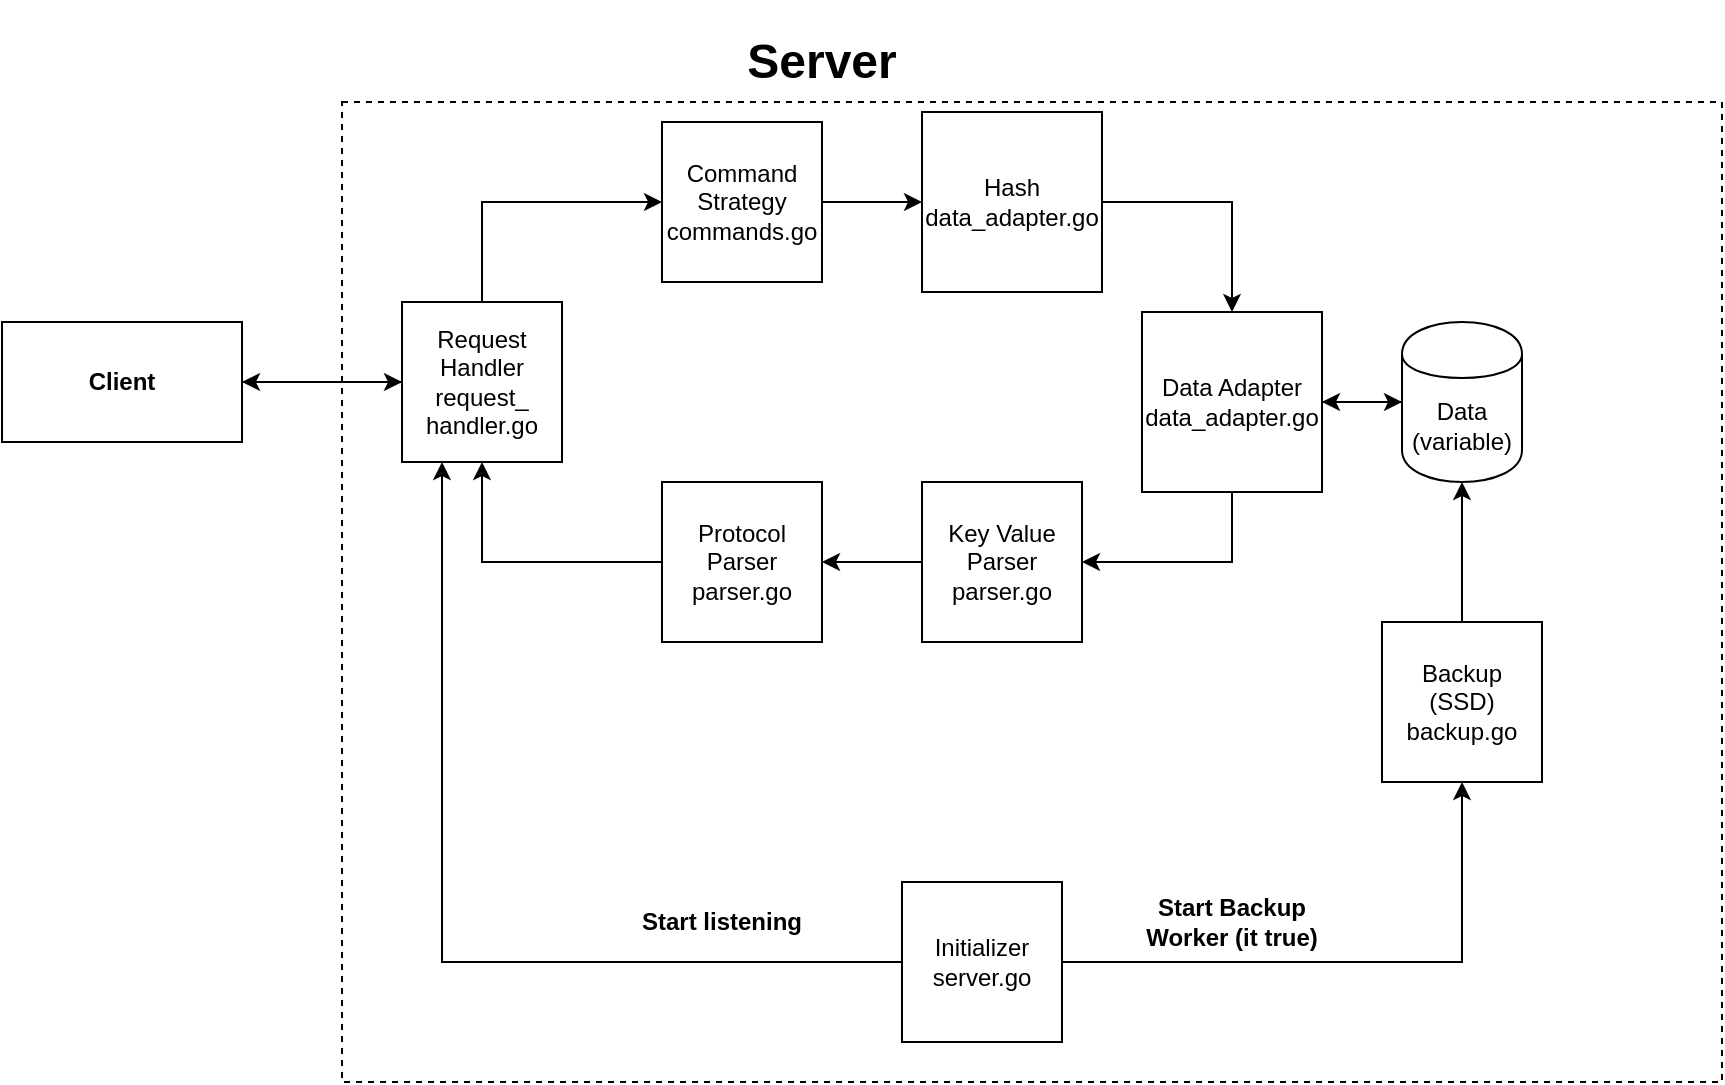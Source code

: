 <mxfile version="13.1.0" type="device"><diagram id="D_oCfM1YRTrh5EWOlh-G" name="Page-1"><mxGraphModel dx="1038" dy="580" grid="1" gridSize="10" guides="1" tooltips="1" connect="1" arrows="1" fold="1" page="1" pageScale="1" pageWidth="850" pageHeight="1100" math="0" shadow="0"><root><mxCell id="0"/><mxCell id="1" parent="0"/><mxCell id="6N7eoi6Sq0LHu0GbbqA4-6" value="" style="rounded=0;whiteSpace=wrap;html=1;dashed=1;fillColor=none;align=center;" parent="1" vertex="1"><mxGeometry x="210" y="70" width="690" height="490" as="geometry"/></mxCell><mxCell id="6N7eoi6Sq0LHu0GbbqA4-16" style="edgeStyle=orthogonalEdgeStyle;rounded=0;orthogonalLoop=1;jettySize=auto;html=1;" parent="1" source="6N7eoi6Sq0LHu0GbbqA4-3" target="6N7eoi6Sq0LHu0GbbqA4-13" edge="1"><mxGeometry relative="1" as="geometry"/></mxCell><mxCell id="6N7eoi6Sq0LHu0GbbqA4-3" value="&lt;b&gt;Client&lt;/b&gt;" style="rounded=0;whiteSpace=wrap;html=1;" parent="1" vertex="1"><mxGeometry x="40" y="180" width="120" height="60" as="geometry"/></mxCell><mxCell id="6N7eoi6Sq0LHu0GbbqA4-7" value="&lt;h1&gt;Server&lt;/h1&gt;" style="text;html=1;strokeColor=none;fillColor=none;align=center;verticalAlign=middle;whiteSpace=wrap;rounded=0;dashed=1;" parent="1" vertex="1"><mxGeometry x="430" y="40" width="40" height="20" as="geometry"/></mxCell><mxCell id="6N7eoi6Sq0LHu0GbbqA4-22" style="edgeStyle=orthogonalEdgeStyle;rounded=0;orthogonalLoop=1;jettySize=auto;html=1;entryX=0;entryY=0.5;entryDx=0;entryDy=0;" parent="1" source="6N7eoi6Sq0LHu0GbbqA4-12" target="6N7eoi6Sq0LHu0GbbqA4-15" edge="1"><mxGeometry relative="1" as="geometry"/></mxCell><mxCell id="6N7eoi6Sq0LHu0GbbqA4-12" value="Command Strategy&lt;br&gt;commands.go" style="whiteSpace=wrap;html=1;aspect=fixed;fillColor=#ffffff;" parent="1" vertex="1"><mxGeometry x="370" y="80" width="80" height="80" as="geometry"/></mxCell><mxCell id="6N7eoi6Sq0LHu0GbbqA4-17" style="edgeStyle=orthogonalEdgeStyle;rounded=0;orthogonalLoop=1;jettySize=auto;html=1;" parent="1" source="6N7eoi6Sq0LHu0GbbqA4-13" target="6N7eoi6Sq0LHu0GbbqA4-3" edge="1"><mxGeometry relative="1" as="geometry"/></mxCell><mxCell id="6N7eoi6Sq0LHu0GbbqA4-19" style="edgeStyle=orthogonalEdgeStyle;rounded=0;orthogonalLoop=1;jettySize=auto;html=1;entryX=0;entryY=0.5;entryDx=0;entryDy=0;" parent="1" source="6N7eoi6Sq0LHu0GbbqA4-13" target="6N7eoi6Sq0LHu0GbbqA4-12" edge="1"><mxGeometry relative="1" as="geometry"><Array as="points"><mxPoint x="280" y="120"/><mxPoint x="370" y="120"/></Array></mxGeometry></mxCell><mxCell id="6N7eoi6Sq0LHu0GbbqA4-13" value="&lt;span&gt;Request Handler&lt;br&gt;request_&lt;br&gt;handler.go&lt;br&gt;&lt;/span&gt;" style="whiteSpace=wrap;html=1;aspect=fixed;fillColor=#ffffff;" parent="1" vertex="1"><mxGeometry x="240" y="170" width="80" height="80" as="geometry"/></mxCell><mxCell id="6N7eoi6Sq0LHu0GbbqA4-24" style="edgeStyle=orthogonalEdgeStyle;rounded=0;orthogonalLoop=1;jettySize=auto;html=1;entryX=1;entryY=0.5;entryDx=0;entryDy=0;exitX=0.5;exitY=1;exitDx=0;exitDy=0;" parent="1" source="6N7eoi6Sq0LHu0GbbqA4-14" target="6N7eoi6Sq0LHu0GbbqA4-23" edge="1"><mxGeometry relative="1" as="geometry"/></mxCell><mxCell id="6N7eoi6Sq0LHu0GbbqA4-27" style="edgeStyle=orthogonalEdgeStyle;rounded=0;orthogonalLoop=1;jettySize=auto;html=1;entryX=0;entryY=0.5;entryDx=0;entryDy=0;" parent="1" source="6N7eoi6Sq0LHu0GbbqA4-14" target="6N7eoi6Sq0LHu0GbbqA4-18" edge="1"><mxGeometry relative="1" as="geometry"/></mxCell><mxCell id="6N7eoi6Sq0LHu0GbbqA4-14" value="&lt;span&gt;Data Adapter&lt;br&gt;data_adapter.go&lt;br&gt;&lt;/span&gt;" style="whiteSpace=wrap;html=1;aspect=fixed;fillColor=#ffffff;" parent="1" vertex="1"><mxGeometry x="610" y="175" width="90" height="90" as="geometry"/></mxCell><mxCell id="6N7eoi6Sq0LHu0GbbqA4-26" style="edgeStyle=orthogonalEdgeStyle;rounded=0;orthogonalLoop=1;jettySize=auto;html=1;entryX=0.5;entryY=0;entryDx=0;entryDy=0;" parent="1" source="6N7eoi6Sq0LHu0GbbqA4-15" target="6N7eoi6Sq0LHu0GbbqA4-14" edge="1"><mxGeometry relative="1" as="geometry"/></mxCell><mxCell id="6N7eoi6Sq0LHu0GbbqA4-15" value="&lt;span&gt;Hash&lt;br&gt;&lt;/span&gt;data_adapter.go&lt;span&gt;&lt;br&gt;&lt;/span&gt;" style="whiteSpace=wrap;html=1;aspect=fixed;fillColor=#ffffff;" parent="1" vertex="1"><mxGeometry x="500" y="75" width="90" height="90" as="geometry"/></mxCell><mxCell id="6N7eoi6Sq0LHu0GbbqA4-28" style="edgeStyle=orthogonalEdgeStyle;rounded=0;orthogonalLoop=1;jettySize=auto;html=1;" parent="1" source="6N7eoi6Sq0LHu0GbbqA4-18" edge="1"><mxGeometry relative="1" as="geometry"><mxPoint x="700" y="220" as="targetPoint"/></mxGeometry></mxCell><mxCell id="6N7eoi6Sq0LHu0GbbqA4-18" value="Data&lt;br&gt;(variable)" style="shape=cylinder;whiteSpace=wrap;html=1;boundedLbl=1;backgroundOutline=1;fillColor=#ffffff;" parent="1" vertex="1"><mxGeometry x="740" y="180" width="60" height="80" as="geometry"/></mxCell><mxCell id="6N7eoi6Sq0LHu0GbbqA4-21" style="edgeStyle=orthogonalEdgeStyle;rounded=0;orthogonalLoop=1;jettySize=auto;html=1;" parent="1" source="6N7eoi6Sq0LHu0GbbqA4-20" target="6N7eoi6Sq0LHu0GbbqA4-13" edge="1"><mxGeometry relative="1" as="geometry"/></mxCell><mxCell id="6N7eoi6Sq0LHu0GbbqA4-20" value="Protocol Parser&lt;br&gt;parser.go" style="whiteSpace=wrap;html=1;aspect=fixed;fillColor=#ffffff;" parent="1" vertex="1"><mxGeometry x="370" y="260" width="80" height="80" as="geometry"/></mxCell><mxCell id="6N7eoi6Sq0LHu0GbbqA4-25" style="edgeStyle=orthogonalEdgeStyle;rounded=0;orthogonalLoop=1;jettySize=auto;html=1;entryX=1;entryY=0.5;entryDx=0;entryDy=0;" parent="1" source="6N7eoi6Sq0LHu0GbbqA4-23" target="6N7eoi6Sq0LHu0GbbqA4-20" edge="1"><mxGeometry relative="1" as="geometry"/></mxCell><mxCell id="6N7eoi6Sq0LHu0GbbqA4-23" value="Key Value Parser&lt;br&gt;parser.go" style="whiteSpace=wrap;html=1;aspect=fixed;fillColor=#ffffff;" parent="1" vertex="1"><mxGeometry x="500" y="260" width="80" height="80" as="geometry"/></mxCell><mxCell id="6N7eoi6Sq0LHu0GbbqA4-34" style="edgeStyle=orthogonalEdgeStyle;rounded=0;orthogonalLoop=1;jettySize=auto;html=1;" parent="1" source="6N7eoi6Sq0LHu0GbbqA4-29" target="6N7eoi6Sq0LHu0GbbqA4-13" edge="1"><mxGeometry relative="1" as="geometry"><Array as="points"><mxPoint x="260" y="500"/></Array></mxGeometry></mxCell><mxCell id="6N7eoi6Sq0LHu0GbbqA4-35" style="edgeStyle=orthogonalEdgeStyle;rounded=0;orthogonalLoop=1;jettySize=auto;html=1;exitX=1;exitY=0.5;exitDx=0;exitDy=0;" parent="1" source="6N7eoi6Sq0LHu0GbbqA4-29" target="6N7eoi6Sq0LHu0GbbqA4-32" edge="1"><mxGeometry relative="1" as="geometry"/></mxCell><mxCell id="6N7eoi6Sq0LHu0GbbqA4-29" value="Initializer&lt;br&gt;server.go" style="whiteSpace=wrap;html=1;aspect=fixed;fillColor=#ffffff;" parent="1" vertex="1"><mxGeometry x="490" y="460" width="80" height="80" as="geometry"/></mxCell><mxCell id="6N7eoi6Sq0LHu0GbbqA4-33" style="edgeStyle=orthogonalEdgeStyle;rounded=0;orthogonalLoop=1;jettySize=auto;html=1;entryX=0.5;entryY=1;entryDx=0;entryDy=0;" parent="1" source="6N7eoi6Sq0LHu0GbbqA4-32" target="6N7eoi6Sq0LHu0GbbqA4-18" edge="1"><mxGeometry relative="1" as="geometry"/></mxCell><mxCell id="6N7eoi6Sq0LHu0GbbqA4-32" value="Backup&lt;br&gt;(SSD)&lt;br&gt;backup.go" style="whiteSpace=wrap;html=1;aspect=fixed;fillColor=#ffffff;" parent="1" vertex="1"><mxGeometry x="730" y="330" width="80" height="80" as="geometry"/></mxCell><mxCell id="6N7eoi6Sq0LHu0GbbqA4-40" value="&lt;b&gt;Start Backup Worker (it true)&lt;/b&gt;" style="text;html=1;strokeColor=none;fillColor=none;align=center;verticalAlign=middle;whiteSpace=wrap;rounded=0;" parent="1" vertex="1"><mxGeometry x="600" y="470" width="110" height="20" as="geometry"/></mxCell><mxCell id="6N7eoi6Sq0LHu0GbbqA4-41" value="&lt;b&gt;Start listening&lt;/b&gt;" style="text;html=1;strokeColor=none;fillColor=none;align=center;verticalAlign=middle;whiteSpace=wrap;rounded=0;" parent="1" vertex="1"><mxGeometry x="340" y="470" width="120" height="20" as="geometry"/></mxCell></root></mxGraphModel></diagram></mxfile>